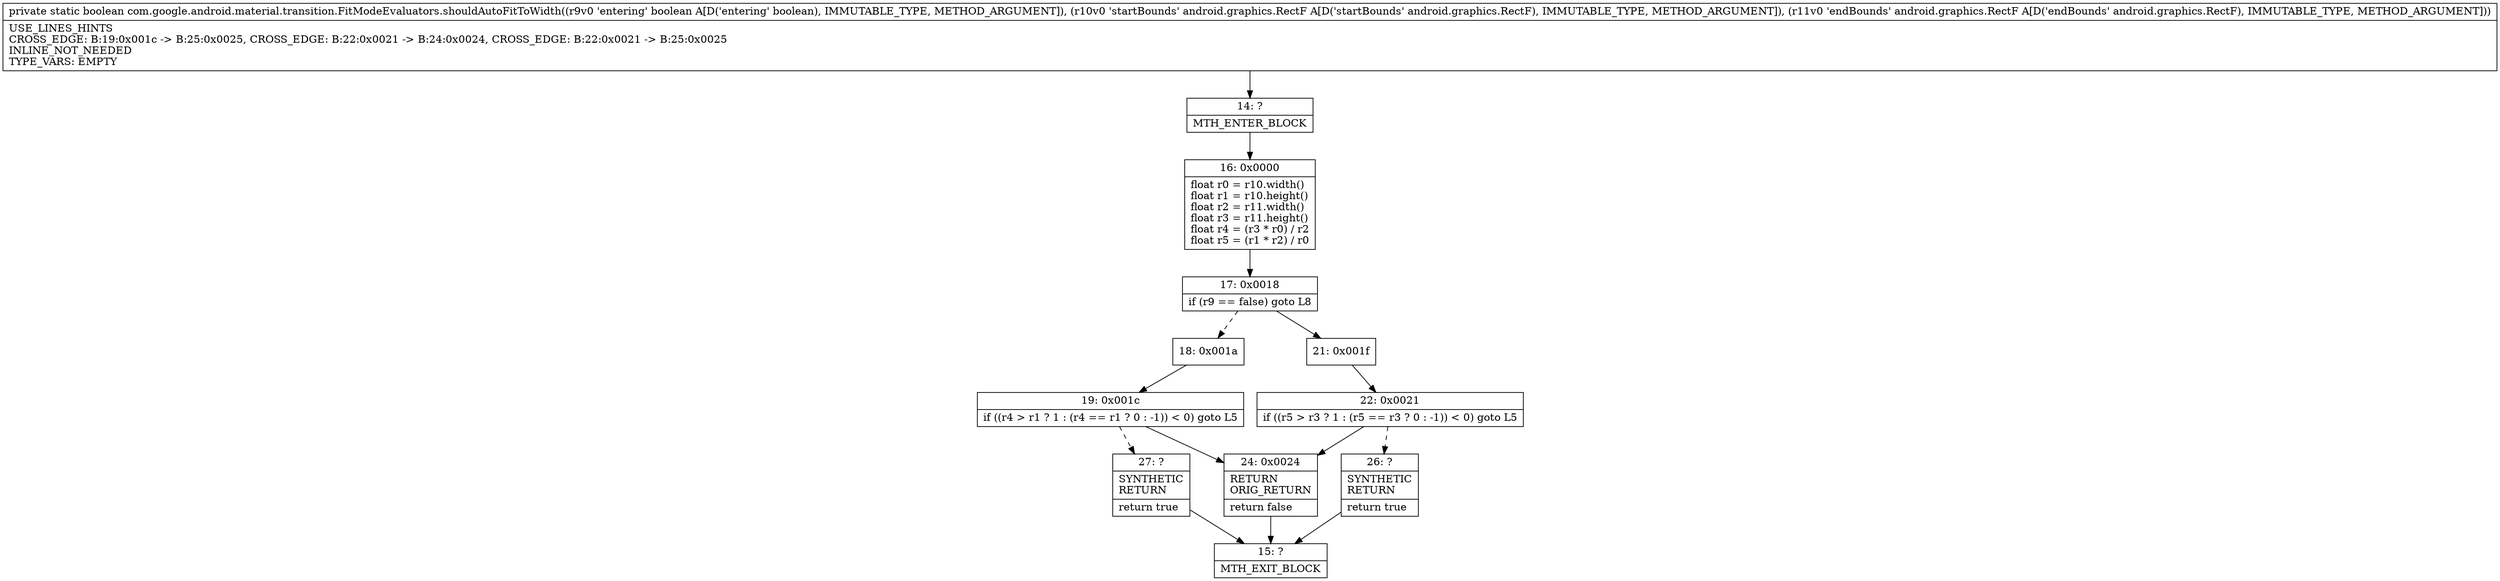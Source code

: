 digraph "CFG forcom.google.android.material.transition.FitModeEvaluators.shouldAutoFitToWidth(ZLandroid\/graphics\/RectF;Landroid\/graphics\/RectF;)Z" {
Node_14 [shape=record,label="{14\:\ ?|MTH_ENTER_BLOCK\l}"];
Node_16 [shape=record,label="{16\:\ 0x0000|float r0 = r10.width()\lfloat r1 = r10.height()\lfloat r2 = r11.width()\lfloat r3 = r11.height()\lfloat r4 = (r3 * r0) \/ r2\lfloat r5 = (r1 * r2) \/ r0\l}"];
Node_17 [shape=record,label="{17\:\ 0x0018|if (r9 == false) goto L8\l}"];
Node_18 [shape=record,label="{18\:\ 0x001a}"];
Node_19 [shape=record,label="{19\:\ 0x001c|if ((r4 \> r1 ? 1 : (r4 == r1 ? 0 : \-1)) \< 0) goto L5\l}"];
Node_24 [shape=record,label="{24\:\ 0x0024|RETURN\lORIG_RETURN\l|return false\l}"];
Node_15 [shape=record,label="{15\:\ ?|MTH_EXIT_BLOCK\l}"];
Node_27 [shape=record,label="{27\:\ ?|SYNTHETIC\lRETURN\l|return true\l}"];
Node_21 [shape=record,label="{21\:\ 0x001f}"];
Node_22 [shape=record,label="{22\:\ 0x0021|if ((r5 \> r3 ? 1 : (r5 == r3 ? 0 : \-1)) \< 0) goto L5\l}"];
Node_26 [shape=record,label="{26\:\ ?|SYNTHETIC\lRETURN\l|return true\l}"];
MethodNode[shape=record,label="{private static boolean com.google.android.material.transition.FitModeEvaluators.shouldAutoFitToWidth((r9v0 'entering' boolean A[D('entering' boolean), IMMUTABLE_TYPE, METHOD_ARGUMENT]), (r10v0 'startBounds' android.graphics.RectF A[D('startBounds' android.graphics.RectF), IMMUTABLE_TYPE, METHOD_ARGUMENT]), (r11v0 'endBounds' android.graphics.RectF A[D('endBounds' android.graphics.RectF), IMMUTABLE_TYPE, METHOD_ARGUMENT]))  | USE_LINES_HINTS\lCROSS_EDGE: B:19:0x001c \-\> B:25:0x0025, CROSS_EDGE: B:22:0x0021 \-\> B:24:0x0024, CROSS_EDGE: B:22:0x0021 \-\> B:25:0x0025\lINLINE_NOT_NEEDED\lTYPE_VARS: EMPTY\l}"];
MethodNode -> Node_14;Node_14 -> Node_16;
Node_16 -> Node_17;
Node_17 -> Node_18[style=dashed];
Node_17 -> Node_21;
Node_18 -> Node_19;
Node_19 -> Node_24;
Node_19 -> Node_27[style=dashed];
Node_24 -> Node_15;
Node_27 -> Node_15;
Node_21 -> Node_22;
Node_22 -> Node_24;
Node_22 -> Node_26[style=dashed];
Node_26 -> Node_15;
}

